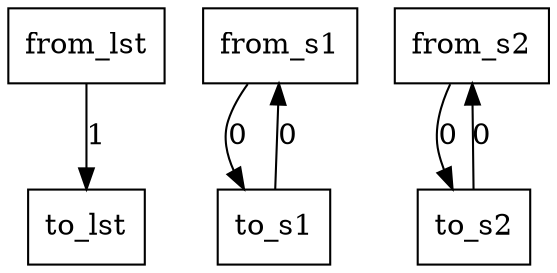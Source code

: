 digraph {
    graph [rankdir=TB
          ,bgcolor=transparent];
    node [shape=box
         ,fillcolor=white
         ,style=filled];
    0 [label=<from_lst>];
    1 [label=<from_s1>];
    2 [label=<from_s2>];
    3 [label=<to_lst>];
    4 [label=<to_s1>];
    5 [label=<to_s2>];
    0 -> 3 [label=1];
    1 -> 4 [label=0];
    2 -> 5 [label=0];
    4 -> 1 [label=0];
    5 -> 2 [label=0];
}